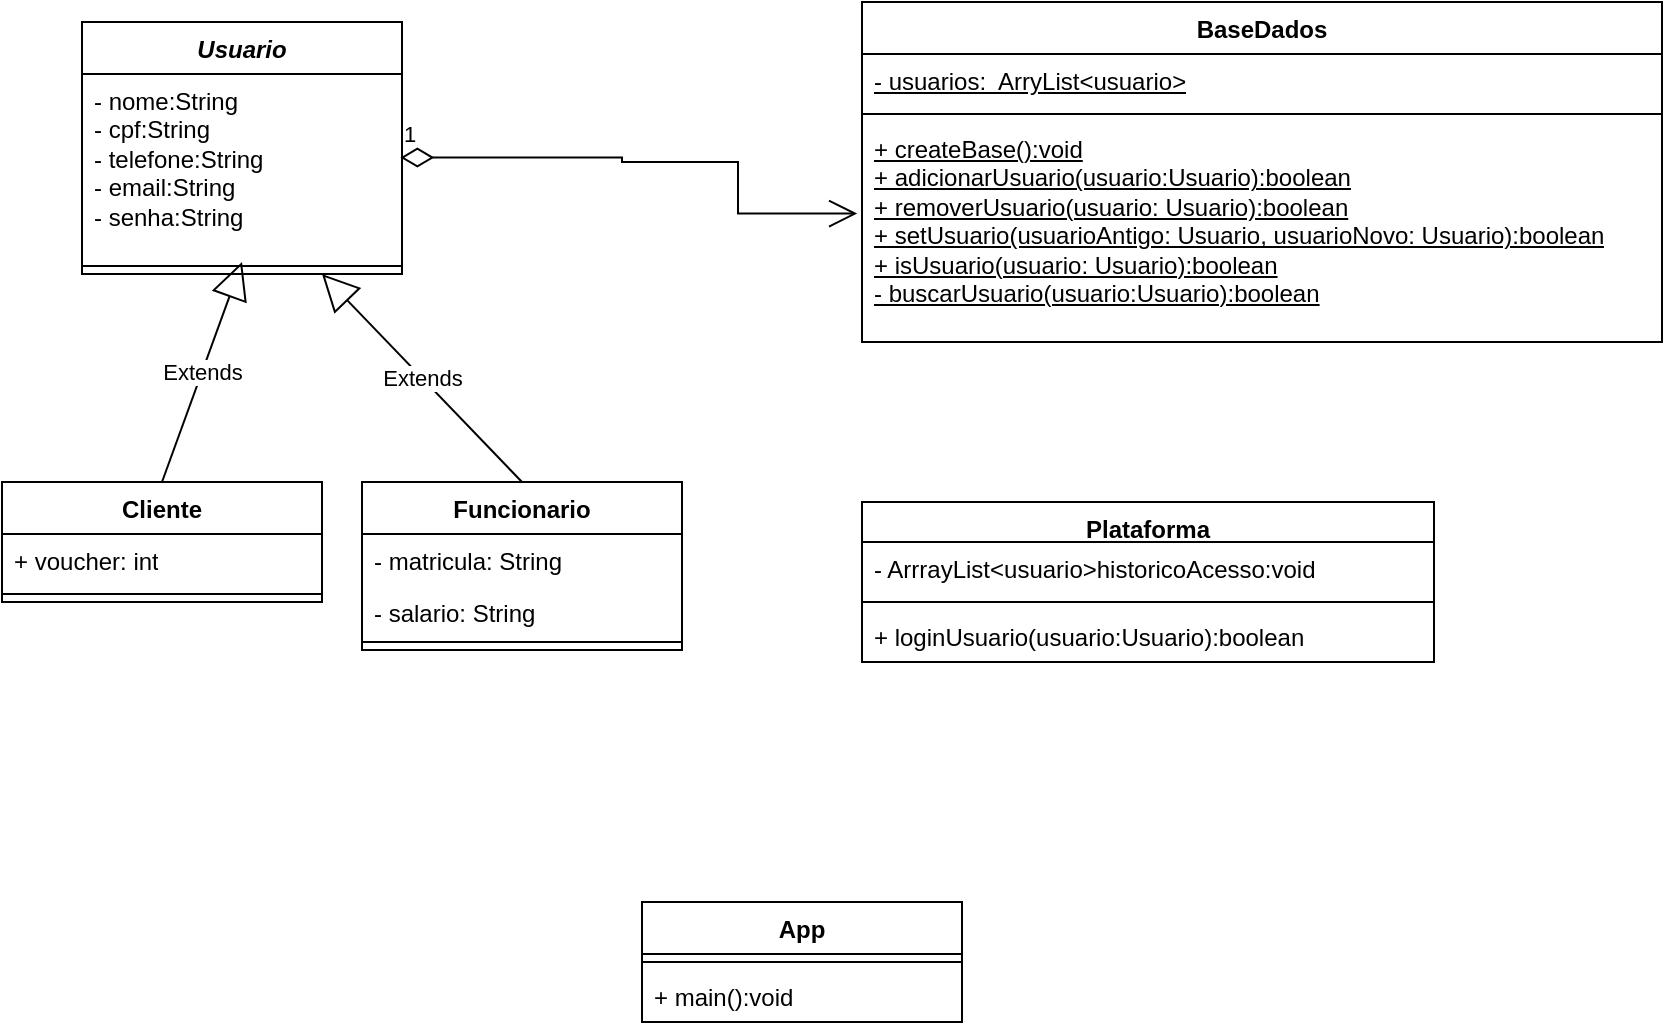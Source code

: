 <mxfile version="22.0.3" type="device">
  <diagram id="C5RBs43oDa-KdzZeNtuy" name="Page-1">
    <mxGraphModel dx="989" dy="576" grid="1" gridSize="10" guides="1" tooltips="1" connect="1" arrows="1" fold="1" page="1" pageScale="1" pageWidth="827" pageHeight="1169" math="0" shadow="0">
      <root>
        <mxCell id="WIyWlLk6GJQsqaUBKTNV-0" />
        <mxCell id="WIyWlLk6GJQsqaUBKTNV-1" parent="WIyWlLk6GJQsqaUBKTNV-0" />
        <mxCell id="7Udrb9Kinv7aaGzozSiR-0" value="BaseDados" style="swimlane;fontStyle=1;align=center;verticalAlign=top;childLayout=stackLayout;horizontal=1;startSize=26;horizontalStack=0;resizeParent=1;resizeParentMax=0;resizeLast=0;collapsible=1;marginBottom=0;whiteSpace=wrap;html=1;direction=east;" parent="WIyWlLk6GJQsqaUBKTNV-1" vertex="1">
          <mxGeometry x="450" y="220" width="400" height="170" as="geometry">
            <mxRectangle x="140" y="190" width="110" height="30" as="alternateBounds" />
          </mxGeometry>
        </mxCell>
        <mxCell id="7Udrb9Kinv7aaGzozSiR-1" value="&lt;u&gt;- usuarios:&amp;nbsp; ArryList&amp;lt;usuario&amp;gt;&lt;/u&gt;" style="text;strokeColor=none;fillColor=none;align=left;verticalAlign=top;spacingLeft=4;spacingRight=4;overflow=hidden;rotatable=0;points=[[0,0.5],[1,0.5]];portConstraint=eastwest;whiteSpace=wrap;html=1;" parent="7Udrb9Kinv7aaGzozSiR-0" vertex="1">
          <mxGeometry y="26" width="400" height="26" as="geometry" />
        </mxCell>
        <mxCell id="7Udrb9Kinv7aaGzozSiR-2" value="" style="line;strokeWidth=1;fillColor=none;align=left;verticalAlign=middle;spacingTop=-1;spacingLeft=3;spacingRight=3;rotatable=0;labelPosition=right;points=[];portConstraint=eastwest;strokeColor=inherit;" parent="7Udrb9Kinv7aaGzozSiR-0" vertex="1">
          <mxGeometry y="52" width="400" height="8" as="geometry" />
        </mxCell>
        <mxCell id="7Udrb9Kinv7aaGzozSiR-3" value="+ createBase():void&lt;br&gt;+ adicionarUsuario(usuario:Usuario):boolean&lt;br&gt;+ removerUsuario(usuario: Usuario):boolean&lt;br&gt;+ setUsuario(usuarioAntigo: Usuario, usuarioNovo: Usuario):boolean&lt;br&gt;+ isUsuario(usuario: Usuario):boolean&lt;br&gt;- buscarUsuario(usuario:Usuario):boolean" style="text;strokeColor=none;fillColor=none;align=left;verticalAlign=top;spacingLeft=4;spacingRight=4;overflow=hidden;rotatable=0;points=[[0,0.5],[1,0.5]];portConstraint=eastwest;whiteSpace=wrap;html=1;direction=north;fontStyle=4" parent="7Udrb9Kinv7aaGzozSiR-0" vertex="1">
          <mxGeometry y="60" width="400" height="110" as="geometry" />
        </mxCell>
        <mxCell id="7Udrb9Kinv7aaGzozSiR-4" value="&lt;i&gt;Usuario&lt;/i&gt;" style="swimlane;fontStyle=1;align=center;verticalAlign=top;childLayout=stackLayout;horizontal=1;startSize=26;horizontalStack=0;resizeParent=1;resizeParentMax=0;resizeLast=0;collapsible=1;marginBottom=0;whiteSpace=wrap;html=1;" parent="WIyWlLk6GJQsqaUBKTNV-1" vertex="1">
          <mxGeometry x="60" y="230" width="160" height="126" as="geometry" />
        </mxCell>
        <mxCell id="7Udrb9Kinv7aaGzozSiR-5" value="- nome:String&lt;br&gt;- cpf:String&lt;br&gt;- telefone:String&lt;br&gt;- email:String&lt;br&gt;- senha:String" style="text;strokeColor=none;fillColor=none;align=left;verticalAlign=top;spacingLeft=4;spacingRight=4;overflow=hidden;rotatable=0;points=[[0,0.5],[1,0.5]];portConstraint=eastwest;whiteSpace=wrap;html=1;" parent="7Udrb9Kinv7aaGzozSiR-4" vertex="1">
          <mxGeometry y="26" width="160" height="92" as="geometry" />
        </mxCell>
        <mxCell id="7Udrb9Kinv7aaGzozSiR-6" value="" style="line;strokeWidth=1;fillColor=none;align=left;verticalAlign=middle;spacingTop=-1;spacingLeft=3;spacingRight=3;rotatable=0;labelPosition=right;points=[];portConstraint=eastwest;strokeColor=inherit;" parent="7Udrb9Kinv7aaGzozSiR-4" vertex="1">
          <mxGeometry y="118" width="160" height="8" as="geometry" />
        </mxCell>
        <mxCell id="fqHlL0JGZ35VFDpkXlo7-4" value="1" style="endArrow=open;html=1;endSize=12;startArrow=diamondThin;startSize=14;startFill=0;edgeStyle=orthogonalEdgeStyle;align=left;verticalAlign=bottom;rounded=0;exitX=0.995;exitY=0.454;exitDx=0;exitDy=0;exitPerimeter=0;entryX=0.584;entryY=-0.006;entryDx=0;entryDy=0;entryPerimeter=0;" edge="1" parent="WIyWlLk6GJQsqaUBKTNV-1" source="7Udrb9Kinv7aaGzozSiR-5" target="7Udrb9Kinv7aaGzozSiR-3">
          <mxGeometry x="-1" y="3" relative="1" as="geometry">
            <mxPoint x="370" y="460" as="sourcePoint" />
            <mxPoint x="530" y="460" as="targetPoint" />
            <Array as="points">
              <mxPoint x="330" y="298" />
              <mxPoint x="330" y="300" />
              <mxPoint x="388" y="300" />
            </Array>
          </mxGeometry>
        </mxCell>
        <mxCell id="fqHlL0JGZ35VFDpkXlo7-5" value="Cliente" style="swimlane;fontStyle=1;align=center;verticalAlign=top;childLayout=stackLayout;horizontal=1;startSize=26;horizontalStack=0;resizeParent=1;resizeParentMax=0;resizeLast=0;collapsible=1;marginBottom=0;whiteSpace=wrap;html=1;" vertex="1" parent="WIyWlLk6GJQsqaUBKTNV-1">
          <mxGeometry x="20" y="460" width="160" height="60" as="geometry" />
        </mxCell>
        <mxCell id="fqHlL0JGZ35VFDpkXlo7-6" value="+ voucher: int" style="text;strokeColor=none;fillColor=none;align=left;verticalAlign=top;spacingLeft=4;spacingRight=4;overflow=hidden;rotatable=0;points=[[0,0.5],[1,0.5]];portConstraint=eastwest;whiteSpace=wrap;html=1;" vertex="1" parent="fqHlL0JGZ35VFDpkXlo7-5">
          <mxGeometry y="26" width="160" height="26" as="geometry" />
        </mxCell>
        <mxCell id="fqHlL0JGZ35VFDpkXlo7-7" value="" style="line;strokeWidth=1;fillColor=none;align=left;verticalAlign=middle;spacingTop=-1;spacingLeft=3;spacingRight=3;rotatable=0;labelPosition=right;points=[];portConstraint=eastwest;strokeColor=inherit;" vertex="1" parent="fqHlL0JGZ35VFDpkXlo7-5">
          <mxGeometry y="52" width="160" height="8" as="geometry" />
        </mxCell>
        <mxCell id="fqHlL0JGZ35VFDpkXlo7-13" value="Funcionario" style="swimlane;fontStyle=1;align=center;verticalAlign=top;childLayout=stackLayout;horizontal=1;startSize=26;horizontalStack=0;resizeParent=1;resizeParentMax=0;resizeLast=0;collapsible=1;marginBottom=0;whiteSpace=wrap;html=1;" vertex="1" parent="WIyWlLk6GJQsqaUBKTNV-1">
          <mxGeometry x="200" y="460" width="160" height="84" as="geometry" />
        </mxCell>
        <mxCell id="fqHlL0JGZ35VFDpkXlo7-14" value="- matricula: String" style="text;strokeColor=none;fillColor=none;align=left;verticalAlign=top;spacingLeft=4;spacingRight=4;overflow=hidden;rotatable=0;points=[[0,0.5],[1,0.5]];portConstraint=eastwest;whiteSpace=wrap;html=1;" vertex="1" parent="fqHlL0JGZ35VFDpkXlo7-13">
          <mxGeometry y="26" width="160" height="26" as="geometry" />
        </mxCell>
        <mxCell id="fqHlL0JGZ35VFDpkXlo7-17" value="- salario: String" style="text;strokeColor=none;fillColor=none;align=left;verticalAlign=top;spacingLeft=4;spacingRight=4;overflow=hidden;rotatable=0;points=[[0,0.5],[1,0.5]];portConstraint=eastwest;whiteSpace=wrap;html=1;" vertex="1" parent="fqHlL0JGZ35VFDpkXlo7-13">
          <mxGeometry y="52" width="160" height="24" as="geometry" />
        </mxCell>
        <mxCell id="fqHlL0JGZ35VFDpkXlo7-15" value="" style="line;strokeWidth=1;fillColor=none;align=left;verticalAlign=middle;spacingTop=-1;spacingLeft=3;spacingRight=3;rotatable=0;labelPosition=right;points=[];portConstraint=eastwest;strokeColor=inherit;" vertex="1" parent="fqHlL0JGZ35VFDpkXlo7-13">
          <mxGeometry y="76" width="160" height="8" as="geometry" />
        </mxCell>
        <mxCell id="fqHlL0JGZ35VFDpkXlo7-18" value="Extends" style="endArrow=block;endSize=16;endFill=0;html=1;rounded=0;exitX=0.5;exitY=0;exitDx=0;exitDy=0;entryX=0.5;entryY=0.25;entryDx=0;entryDy=0;entryPerimeter=0;" edge="1" parent="WIyWlLk6GJQsqaUBKTNV-1" source="fqHlL0JGZ35VFDpkXlo7-5" target="7Udrb9Kinv7aaGzozSiR-6">
          <mxGeometry width="160" relative="1" as="geometry">
            <mxPoint x="370" y="460" as="sourcePoint" />
            <mxPoint x="530" y="460" as="targetPoint" />
          </mxGeometry>
        </mxCell>
        <mxCell id="fqHlL0JGZ35VFDpkXlo7-19" value="Extends" style="endArrow=block;endSize=16;endFill=0;html=1;rounded=0;exitX=0.5;exitY=0;exitDx=0;exitDy=0;entryX=0.75;entryY=1;entryDx=0;entryDy=0;" edge="1" parent="WIyWlLk6GJQsqaUBKTNV-1" source="fqHlL0JGZ35VFDpkXlo7-13" target="7Udrb9Kinv7aaGzozSiR-4">
          <mxGeometry width="160" relative="1" as="geometry">
            <mxPoint x="370" y="460" as="sourcePoint" />
            <mxPoint x="120" y="390" as="targetPoint" />
          </mxGeometry>
        </mxCell>
        <mxCell id="fqHlL0JGZ35VFDpkXlo7-20" value="App" style="swimlane;fontStyle=1;align=center;verticalAlign=top;childLayout=stackLayout;horizontal=1;startSize=26;horizontalStack=0;resizeParent=1;resizeParentMax=0;resizeLast=0;collapsible=1;marginBottom=0;whiteSpace=wrap;html=1;" vertex="1" parent="WIyWlLk6GJQsqaUBKTNV-1">
          <mxGeometry x="340" y="670" width="160" height="60" as="geometry" />
        </mxCell>
        <mxCell id="fqHlL0JGZ35VFDpkXlo7-22" value="" style="line;strokeWidth=1;fillColor=none;align=left;verticalAlign=middle;spacingTop=-1;spacingLeft=3;spacingRight=3;rotatable=0;labelPosition=right;points=[];portConstraint=eastwest;strokeColor=inherit;" vertex="1" parent="fqHlL0JGZ35VFDpkXlo7-20">
          <mxGeometry y="26" width="160" height="8" as="geometry" />
        </mxCell>
        <mxCell id="fqHlL0JGZ35VFDpkXlo7-23" value="+ main():void" style="text;strokeColor=none;fillColor=none;align=left;verticalAlign=top;spacingLeft=4;spacingRight=4;overflow=hidden;rotatable=0;points=[[0,0.5],[1,0.5]];portConstraint=eastwest;whiteSpace=wrap;html=1;" vertex="1" parent="fqHlL0JGZ35VFDpkXlo7-20">
          <mxGeometry y="34" width="160" height="26" as="geometry" />
        </mxCell>
        <mxCell id="fqHlL0JGZ35VFDpkXlo7-28" value="Plataforma" style="swimlane;fontStyle=1;align=center;verticalAlign=top;childLayout=stackLayout;horizontal=1;startSize=20;horizontalStack=0;resizeParent=1;resizeParentMax=0;resizeLast=0;collapsible=1;marginBottom=0;whiteSpace=wrap;html=1;" vertex="1" parent="WIyWlLk6GJQsqaUBKTNV-1">
          <mxGeometry x="450" y="470" width="286" height="80" as="geometry" />
        </mxCell>
        <mxCell id="fqHlL0JGZ35VFDpkXlo7-32" value="- ArrrayList&amp;lt;usuario&amp;gt;historicoAcesso:void" style="text;strokeColor=none;fillColor=none;align=left;verticalAlign=top;spacingLeft=4;spacingRight=4;overflow=hidden;rotatable=0;points=[[0,0.5],[1,0.5]];portConstraint=eastwest;whiteSpace=wrap;html=1;" vertex="1" parent="fqHlL0JGZ35VFDpkXlo7-28">
          <mxGeometry y="20" width="286" height="26" as="geometry" />
        </mxCell>
        <mxCell id="fqHlL0JGZ35VFDpkXlo7-30" value="" style="line;strokeWidth=1;fillColor=none;align=left;verticalAlign=middle;spacingTop=-1;spacingLeft=3;spacingRight=3;rotatable=0;labelPosition=right;points=[];portConstraint=eastwest;strokeColor=inherit;" vertex="1" parent="fqHlL0JGZ35VFDpkXlo7-28">
          <mxGeometry y="46" width="286" height="8" as="geometry" />
        </mxCell>
        <mxCell id="fqHlL0JGZ35VFDpkXlo7-31" value="+ loginUsuario(usuario:Usuario):boolean" style="text;strokeColor=none;fillColor=none;align=left;verticalAlign=top;spacingLeft=4;spacingRight=4;overflow=hidden;rotatable=0;points=[[0,0.5],[1,0.5]];portConstraint=eastwest;whiteSpace=wrap;html=1;" vertex="1" parent="fqHlL0JGZ35VFDpkXlo7-28">
          <mxGeometry y="54" width="286" height="26" as="geometry" />
        </mxCell>
      </root>
    </mxGraphModel>
  </diagram>
</mxfile>
